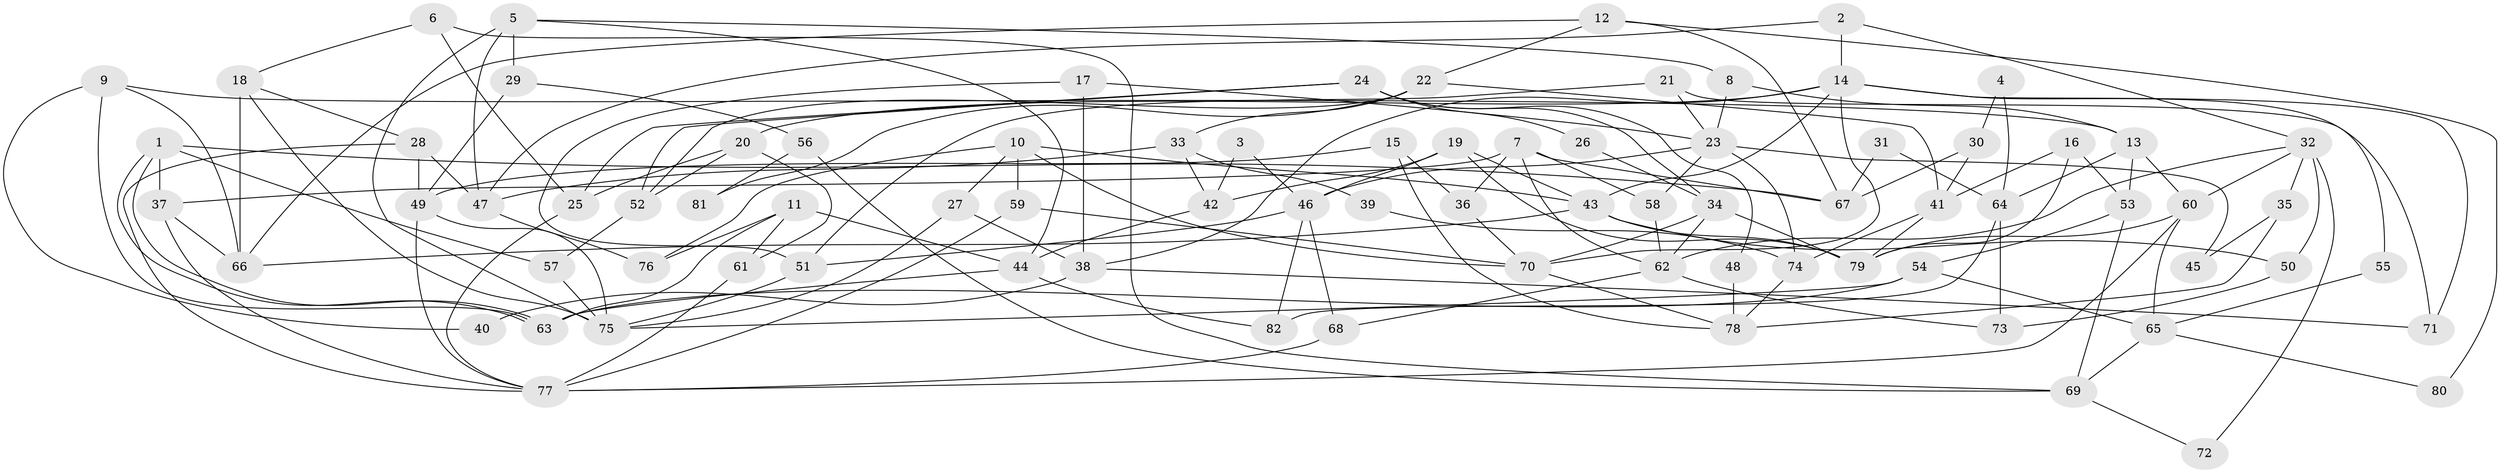// Generated by graph-tools (version 1.1) at 2025/36/03/09/25 02:36:15]
// undirected, 82 vertices, 164 edges
graph export_dot {
graph [start="1"]
  node [color=gray90,style=filled];
  1;
  2;
  3;
  4;
  5;
  6;
  7;
  8;
  9;
  10;
  11;
  12;
  13;
  14;
  15;
  16;
  17;
  18;
  19;
  20;
  21;
  22;
  23;
  24;
  25;
  26;
  27;
  28;
  29;
  30;
  31;
  32;
  33;
  34;
  35;
  36;
  37;
  38;
  39;
  40;
  41;
  42;
  43;
  44;
  45;
  46;
  47;
  48;
  49;
  50;
  51;
  52;
  53;
  54;
  55;
  56;
  57;
  58;
  59;
  60;
  61;
  62;
  63;
  64;
  65;
  66;
  67;
  68;
  69;
  70;
  71;
  72;
  73;
  74;
  75;
  76;
  77;
  78;
  79;
  80;
  81;
  82;
  1 -- 63;
  1 -- 63;
  1 -- 37;
  1 -- 57;
  1 -- 67;
  2 -- 32;
  2 -- 47;
  2 -- 14;
  3 -- 46;
  3 -- 42;
  4 -- 64;
  4 -- 30;
  5 -- 75;
  5 -- 8;
  5 -- 29;
  5 -- 44;
  5 -- 47;
  6 -- 69;
  6 -- 18;
  6 -- 25;
  7 -- 37;
  7 -- 67;
  7 -- 36;
  7 -- 58;
  7 -- 62;
  8 -- 23;
  8 -- 13;
  9 -- 63;
  9 -- 13;
  9 -- 40;
  9 -- 66;
  10 -- 70;
  10 -- 76;
  10 -- 27;
  10 -- 43;
  10 -- 59;
  11 -- 44;
  11 -- 63;
  11 -- 61;
  11 -- 76;
  12 -- 22;
  12 -- 66;
  12 -- 67;
  12 -- 80;
  13 -- 64;
  13 -- 60;
  13 -- 53;
  14 -- 43;
  14 -- 20;
  14 -- 38;
  14 -- 55;
  14 -- 70;
  14 -- 71;
  15 -- 49;
  15 -- 36;
  15 -- 78;
  16 -- 41;
  16 -- 53;
  16 -- 79;
  17 -- 38;
  17 -- 23;
  17 -- 51;
  18 -- 28;
  18 -- 66;
  18 -- 75;
  19 -- 43;
  19 -- 79;
  19 -- 42;
  19 -- 46;
  20 -- 61;
  20 -- 25;
  20 -- 52;
  21 -- 71;
  21 -- 51;
  21 -- 23;
  22 -- 41;
  22 -- 52;
  22 -- 33;
  22 -- 81;
  23 -- 46;
  23 -- 45;
  23 -- 58;
  23 -- 74;
  24 -- 25;
  24 -- 52;
  24 -- 26;
  24 -- 34;
  24 -- 48;
  25 -- 77;
  26 -- 34;
  27 -- 75;
  27 -- 38;
  28 -- 77;
  28 -- 49;
  28 -- 47;
  29 -- 49;
  29 -- 56;
  30 -- 67;
  30 -- 41;
  31 -- 67;
  31 -- 64;
  32 -- 62;
  32 -- 60;
  32 -- 35;
  32 -- 50;
  32 -- 72;
  33 -- 47;
  33 -- 39;
  33 -- 42;
  34 -- 62;
  34 -- 70;
  34 -- 79;
  35 -- 78;
  35 -- 45;
  36 -- 70;
  37 -- 66;
  37 -- 77;
  38 -- 40;
  38 -- 71;
  39 -- 74;
  41 -- 74;
  41 -- 79;
  42 -- 44;
  43 -- 79;
  43 -- 50;
  43 -- 66;
  44 -- 63;
  44 -- 82;
  46 -- 68;
  46 -- 51;
  46 -- 82;
  47 -- 76;
  48 -- 78;
  49 -- 77;
  49 -- 75;
  50 -- 73;
  51 -- 75;
  52 -- 57;
  53 -- 54;
  53 -- 69;
  54 -- 63;
  54 -- 75;
  54 -- 65;
  55 -- 65;
  56 -- 69;
  56 -- 81;
  57 -- 75;
  58 -- 62;
  59 -- 70;
  59 -- 77;
  60 -- 77;
  60 -- 79;
  60 -- 65;
  61 -- 77;
  62 -- 68;
  62 -- 73;
  64 -- 73;
  64 -- 82;
  65 -- 69;
  65 -- 80;
  68 -- 77;
  69 -- 72;
  70 -- 78;
  74 -- 78;
}

